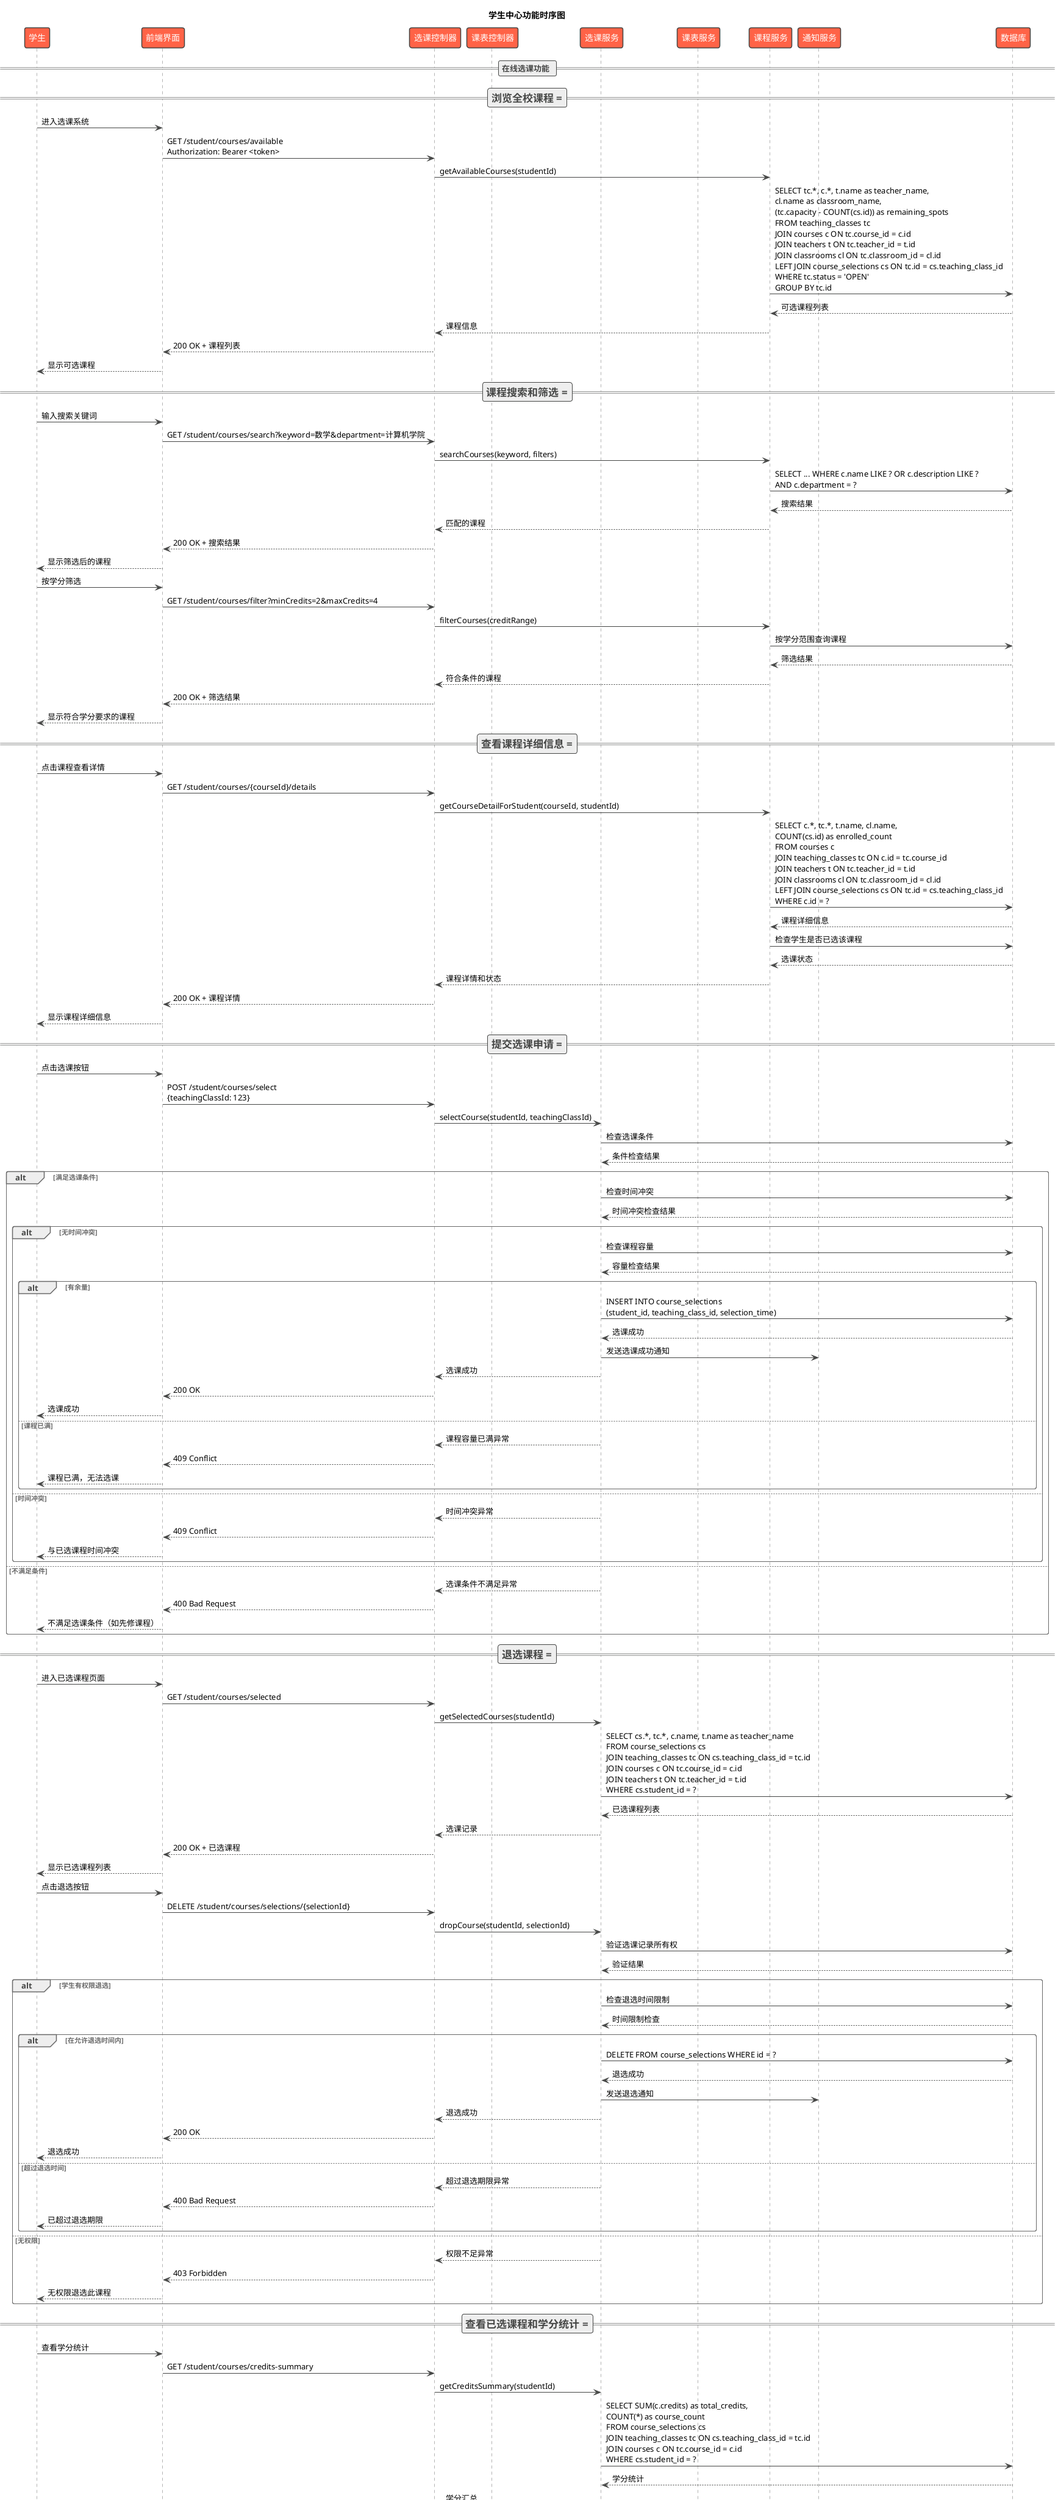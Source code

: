 @startuml 学生中心时序图

!theme vibrant

title 学生中心功能时序图

participant "学生" as Student
participant "前端界面" as Frontend
participant "选课控制器" as SelectionController
participant "课表控制器" as ScheduleController
participant "选课服务" as SelectionService
participant "课表服务" as ScheduleService
participant "课程服务" as CourseService
participant "通知服务" as NotificationService
participant "数据库" as Database

== 在线选课功能 ==

=== 浏览全校课程 ===
Student -> Frontend: 进入选课系统
Frontend -> SelectionController: GET /student/courses/available\nAuthorization: Bearer <token>
SelectionController -> CourseService: getAvailableCourses(studentId)
CourseService -> Database: SELECT tc.*, c.*, t.name as teacher_name,\ncl.name as classroom_name,\n(tc.capacity - COUNT(cs.id)) as remaining_spots\nFROM teaching_classes tc\nJOIN courses c ON tc.course_id = c.id\nJOIN teachers t ON tc.teacher_id = t.id\nJOIN classrooms cl ON tc.classroom_id = cl.id\nLEFT JOIN course_selections cs ON tc.id = cs.teaching_class_id\nWHERE tc.status = 'OPEN'\nGROUP BY tc.id
Database --> CourseService: 可选课程列表
CourseService --> SelectionController: 课程信息
SelectionController --> Frontend: 200 OK + 课程列表
Frontend --> Student: 显示可选课程

=== 课程搜索和筛选 ===
Student -> Frontend: 输入搜索关键词
Frontend -> SelectionController: GET /student/courses/search?keyword=数学&department=计算机学院
SelectionController -> CourseService: searchCourses(keyword, filters)
CourseService -> Database: SELECT ... WHERE c.name LIKE ? OR c.description LIKE ?\nAND c.department = ?
Database --> CourseService: 搜索结果
CourseService --> SelectionController: 匹配的课程
SelectionController --> Frontend: 200 OK + 搜索结果
Frontend --> Student: 显示筛选后的课程

Student -> Frontend: 按学分筛选
Frontend -> SelectionController: GET /student/courses/filter?minCredits=2&maxCredits=4
SelectionController -> CourseService: filterCourses(creditRange)
CourseService -> Database: 按学分范围查询课程
Database --> CourseService: 筛选结果
CourseService --> SelectionController: 符合条件的课程
SelectionController --> Frontend: 200 OK + 筛选结果
Frontend --> Student: 显示符合学分要求的课程

=== 查看课程详细信息 ===
Student -> Frontend: 点击课程查看详情
Frontend -> SelectionController: GET /student/courses/{courseId}/details
SelectionController -> CourseService: getCourseDetailForStudent(courseId, studentId)
CourseService -> Database: SELECT c.*, tc.*, t.name, cl.name,\nCOUNT(cs.id) as enrolled_count\nFROM courses c\nJOIN teaching_classes tc ON c.id = tc.course_id\nJOIN teachers t ON tc.teacher_id = t.id\nJOIN classrooms cl ON tc.classroom_id = cl.id\nLEFT JOIN course_selections cs ON tc.id = cs.teaching_class_id\nWHERE c.id = ?
Database --> CourseService: 课程详细信息
CourseService -> Database: 检查学生是否已选该课程
Database --> CourseService: 选课状态
CourseService --> SelectionController: 课程详情和状态
SelectionController --> Frontend: 200 OK + 课程详情
Frontend --> Student: 显示课程详细信息

=== 提交选课申请 ===
Student -> Frontend: 点击选课按钮
Frontend -> SelectionController: POST /student/courses/select\n{teachingClassId: 123}
SelectionController -> SelectionService: selectCourse(studentId, teachingClassId)
SelectionService -> Database: 检查选课条件
Database --> SelectionService: 条件检查结果

alt 满足选课条件
    SelectionService -> Database: 检查时间冲突
    Database --> SelectionService: 时间冲突检查结果
    alt 无时间冲突
        SelectionService -> Database: 检查课程容量
        Database --> SelectionService: 容量检查结果
        alt 有余量
            SelectionService -> Database: INSERT INTO course_selections\n(student_id, teaching_class_id, selection_time)
            Database --> SelectionService: 选课成功
            SelectionService -> NotificationService: 发送选课成功通知
            SelectionService --> SelectionController: 选课成功
            SelectionController --> Frontend: 200 OK
            Frontend --> Student: 选课成功
        else 课程已满
            SelectionService --> SelectionController: 课程容量已满异常
            SelectionController --> Frontend: 409 Conflict
            Frontend --> Student: 课程已满，无法选课
        end
    else 时间冲突
        SelectionService --> SelectionController: 时间冲突异常
        SelectionController --> Frontend: 409 Conflict
        Frontend --> Student: 与已选课程时间冲突
    end
else 不满足条件
    SelectionService --> SelectionController: 选课条件不满足异常
    SelectionController --> Frontend: 400 Bad Request
    Frontend --> Student: 不满足选课条件（如先修课程）
end

=== 退选课程 ===
Student -> Frontend: 进入已选课程页面
Frontend -> SelectionController: GET /student/courses/selected
SelectionController -> SelectionService: getSelectedCourses(studentId)
SelectionService -> Database: SELECT cs.*, tc.*, c.name, t.name as teacher_name\nFROM course_selections cs\nJOIN teaching_classes tc ON cs.teaching_class_id = tc.id\nJOIN courses c ON tc.course_id = c.id\nJOIN teachers t ON tc.teacher_id = t.id\nWHERE cs.student_id = ?
Database --> SelectionService: 已选课程列表
SelectionService --> SelectionController: 选课记录
SelectionController --> Frontend: 200 OK + 已选课程
Frontend --> Student: 显示已选课程列表

Student -> Frontend: 点击退选按钮
Frontend -> SelectionController: DELETE /student/courses/selections/{selectionId}
SelectionController -> SelectionService: dropCourse(studentId, selectionId)
SelectionService -> Database: 验证选课记录所有权
Database --> SelectionService: 验证结果
alt 学生有权限退选
    SelectionService -> Database: 检查退选时间限制
    Database --> SelectionService: 时间限制检查
    alt 在允许退选时间内
        SelectionService -> Database: DELETE FROM course_selections WHERE id = ?
        Database --> SelectionService: 退选成功
        SelectionService -> NotificationService: 发送退选通知
        SelectionService --> SelectionController: 退选成功
        SelectionController --> Frontend: 200 OK
        Frontend --> Student: 退选成功
    else 超过退选时间
        SelectionService --> SelectionController: 超过退选期限异常
        SelectionController --> Frontend: 400 Bad Request
        Frontend --> Student: 已超过退选期限
    end
else 无权限
    SelectionService --> SelectionController: 权限不足异常
    SelectionController --> Frontend: 403 Forbidden
    Frontend --> Student: 无权限退选此课程
end

=== 查看已选课程和学分统计 ===
Student -> Frontend: 查看学分统计
Frontend -> SelectionController: GET /student/courses/credits-summary
SelectionController -> SelectionService: getCreditsSummary(studentId)
SelectionService -> Database: SELECT SUM(c.credits) as total_credits,\nCOUNT(*) as course_count\nFROM course_selections cs\nJOIN teaching_classes tc ON cs.teaching_class_id = tc.id\nJOIN courses c ON tc.course_id = c.id\nWHERE cs.student_id = ?
Database --> SelectionService: 学分统计
SelectionService --> SelectionController: 学分汇总
SelectionController --> Frontend: 200 OK + 学分统计
Frontend --> Student: 显示总学分和课程数量

== 我的课表功能 ==

=== 查看个人课表 ===
Student -> Frontend: 进入我的课表页面
Frontend -> ScheduleController: GET /student/schedule?week=2024-01\nAuthorization: Bearer <token>
ScheduleController -> ScheduleService: getStudentSchedule(studentId, week)
ScheduleService -> Database: SELECT s.*, c.name as course_name,\nt.name as teacher_name, cl.name as classroom_name\nFROM course_selections cs\nJOIN teaching_classes tc ON cs.teaching_class_id = tc.id\nJOIN courses c ON tc.course_id = c.id\nJOIN teachers t ON tc.teacher_id = t.id\nJOIN classrooms cl ON tc.classroom_id = cl.id\nJOIN schedules s ON tc.id = s.teaching_class_id\nWHERE cs.student_id = ? AND s.week = ?
Database --> ScheduleService: 学生周课表
ScheduleService -> ScheduleService: 格式化课表显示
note right: 按时间段整理\n标注课程、教师、地点
ScheduleService --> ScheduleController: 格式化课表
ScheduleController --> Frontend: 200 OK + 课表数据
Frontend --> Student: 显示个人课表

=== 多种视图模式 ===
Student -> Frontend: 切换到月视图
Frontend -> ScheduleController: GET /student/schedule/monthly?month=2024-01
ScheduleController -> ScheduleService: getStudentMonthlySchedule(studentId, month)
ScheduleService -> Database: 查询整月课程安排
Database --> ScheduleService: 月度课表数据
ScheduleService --> ScheduleController: 月度课表
ScheduleController --> Frontend: 200 OK + 月度视图
Frontend --> Student: 显示月度课表

Student -> Frontend: 查看今日课程
Frontend -> ScheduleController: GET /student/schedule/today
ScheduleController -> ScheduleService: getTodaySchedule(studentId)
ScheduleService -> Database: 查询今日课程安排
Database --> ScheduleService: 今日课程
ScheduleService --> ScheduleController: 今日课表
ScheduleController --> Frontend: 200 OK + 今日课程
Frontend --> Student: 显示今日课程安排

=== 课表导出 ===
Student -> Frontend: 选择导出格式
Frontend -> ScheduleController: GET /student/schedule/export?format=pdf&week=2024-01
ScheduleController -> ScheduleService: exportStudentSchedule(studentId, week, format)
ScheduleService -> Database: 获取完整课表数据
Database --> ScheduleService: 详细课表信息
ScheduleService -> ScheduleService: 生成导出文件
note right: 支持PDF、Excel、图片格式\n包含个人信息和课程详情
ScheduleService --> ScheduleController: 导出文件路径
ScheduleController --> Frontend: 200 OK + 下载链接
Frontend --> Student: 提供文件下载

=== 课程提醒设置 ===
Student -> Frontend: 设置课程提醒
Frontend -> ScheduleController: POST /student/schedule/reminders\n{courseId: 123, reminderTime: 30, enabled: true}
ScheduleController -> ScheduleService: setScheduleReminder(studentId, reminderSettings)
ScheduleService -> Database: INSERT INTO schedule_reminders
Database --> ScheduleService: 提醒设置保存成功
ScheduleService --> ScheduleController: 设置完成
ScheduleController --> Frontend: 200 OK
Frontend --> Student: 提醒设置成功

=== 课表分享 ===
Student -> Frontend: 生成课表分享链接
Frontend -> ScheduleController: POST /student/schedule/share
ScheduleController -> ScheduleService: generateShareLink(studentId)
ScheduleService -> ScheduleService: 生成临时分享令牌
ScheduleService -> Database: 保存分享记录
Database --> ScheduleService: 分享链接生成成功
ScheduleService --> ScheduleController: 分享链接
ScheduleController --> Frontend: 200 OK + 分享链接
Frontend --> Student: 显示分享链接和二维码

@enduml 